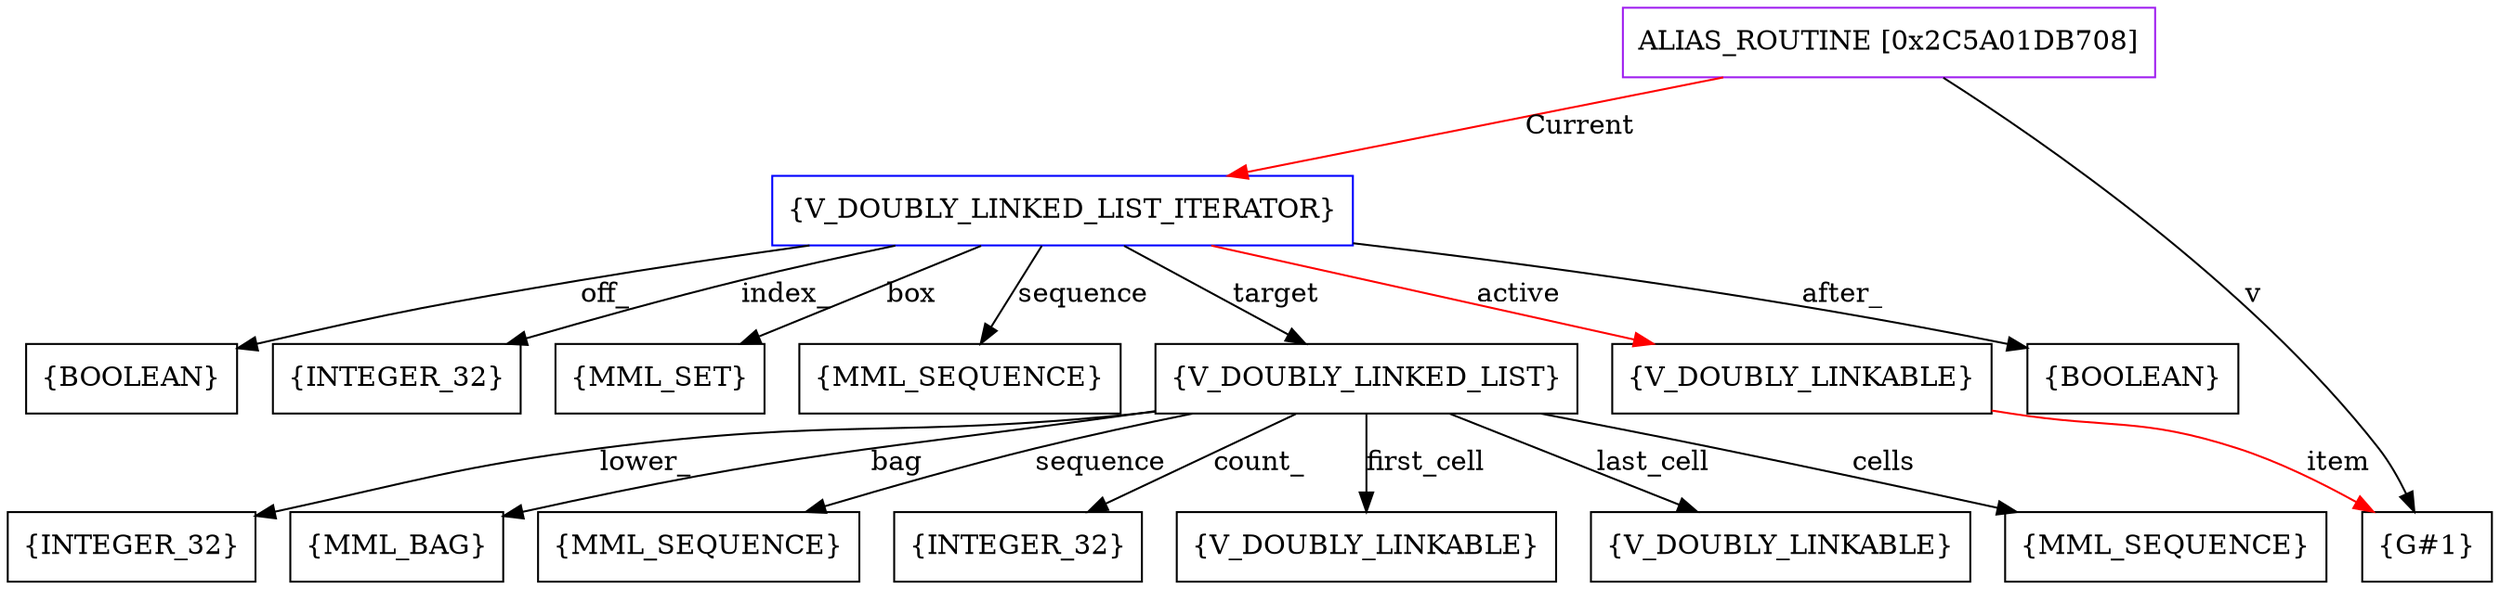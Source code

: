 digraph g {
	node [shape=box]
	b1[color=purple label=<ALIAS_ROUTINE [0x2C5A01DB708]>]
	b2[color=blue label=<{V_DOUBLY_LINKED_LIST_ITERATOR}>]
	b3[label=<{BOOLEAN}>]
	b4[label=<{INTEGER_32}>]
	b5[label=<{MML_SET}>]
	b6[label=<{MML_SEQUENCE}>]
	b7[label=<{V_DOUBLY_LINKED_LIST}>]
	b8[label=<{INTEGER_32}>]
	b9[label=<{MML_BAG}>]
	b10[label=<{MML_SEQUENCE}>]
	b11[label=<{INTEGER_32}>]
	b12[label=<{V_DOUBLY_LINKABLE}>]
	b13[label=<{V_DOUBLY_LINKABLE}>]
	b14[label=<{MML_SEQUENCE}>]
	b15[label=<{V_DOUBLY_LINKABLE}>]
	b16[label=<{G#1}>]
	b17[label=<{BOOLEAN}>]
	b1->b2[color=red label=<Current>]
	b2->b3[label=<off_>]
	b2->b4[label=<index_>]
	b2->b5[label=<box>]
	b2->b6[label=<sequence>]
	b2->b7[label=<target>]
	b7->b8[label=<lower_>]
	b7->b9[label=<bag>]
	b7->b10[label=<sequence>]
	b7->b11[label=<count_>]
	b7->b12[label=<first_cell>]
	b7->b13[label=<last_cell>]
	b7->b14[label=<cells>]
	b2->b15[color=red label=<active>]
	b15->b16[color=red label=<item>]
	b2->b17[label=<after_>]
	b1->b16[label=<v>]
}
